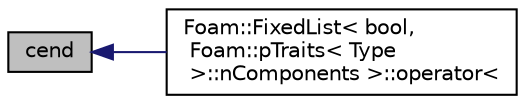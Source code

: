 digraph "cend"
{
  bgcolor="transparent";
  edge [fontname="Helvetica",fontsize="10",labelfontname="Helvetica",labelfontsize="10"];
  node [fontname="Helvetica",fontsize="10",shape=record];
  rankdir="LR";
  Node131 [label="cend",height=0.2,width=0.4,color="black", fillcolor="grey75", style="filled", fontcolor="black"];
  Node131 -> Node132 [dir="back",color="midnightblue",fontsize="10",style="solid",fontname="Helvetica"];
  Node132 [label="Foam::FixedList\< bool,\l Foam::pTraits\< Type\l \>::nComponents \>::operator\<",height=0.2,width=0.4,color="black",URL="$a27009.html#aeef6fee12fc70f89ce534696c7973abe",tooltip="Compare two FixedLists lexicographically. Takes linear time. "];
}
